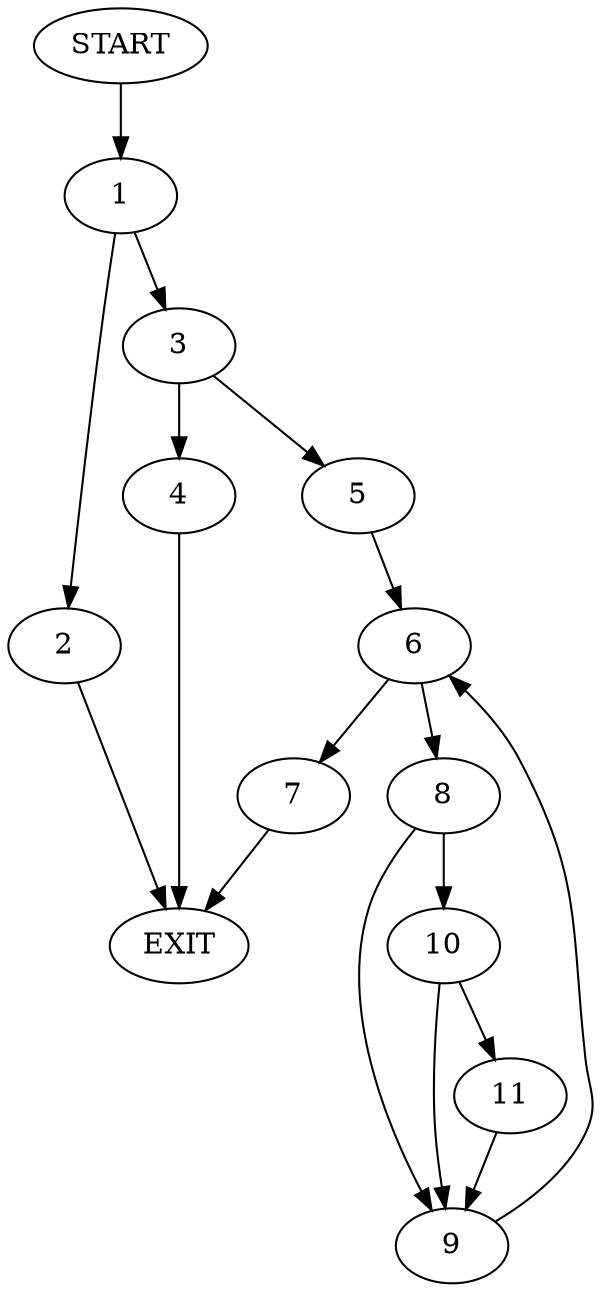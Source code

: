 digraph {
0 [label="START"]
12 [label="EXIT"]
0 -> 1
1 -> 2
1 -> 3
2 -> 12
3 -> 4
3 -> 5
4 -> 12
5 -> 6
6 -> 7
6 -> 8
8 -> 9
8 -> 10
7 -> 12
9 -> 6
10 -> 9
10 -> 11
11 -> 9
}
